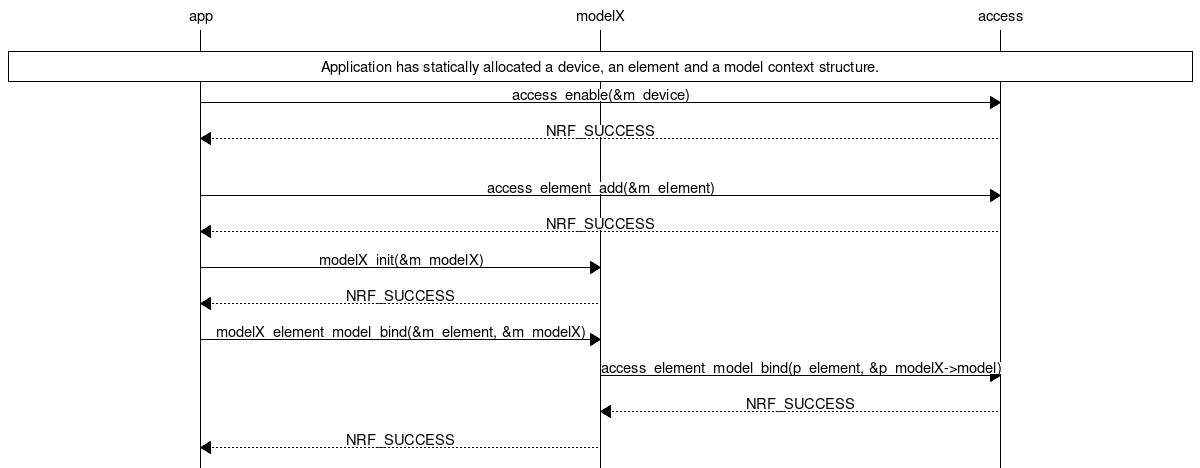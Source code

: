 # Access layer: Initializing a device with one element and two models.
msc {
        hscale = "2";
        
        app, modelX, access;
        |||;
        app box access [label="Application has statically allocated a device, an element and a model context structure."];
        
        app=>access [label="access_enable(&m_device)"];
        app<<access [label="NRF_SUCCESS"];

        |||;
        app=>access [label="access_element_add(&m_element)"];
        app<<access [label="NRF_SUCCESS"];
        
        app=>modelX [label="modelX_init(&m_modelX)"];
        app<<modelX [label="NRF_SUCCESS"];
        
        app=>modelX [label="modelX_element_model_bind(&m_element, &m_modelX)"];
        modelX=>access [label="access_element_model_bind(p_element, &p_modelX->model)"];
        modelX<<access [label="NRF_SUCCESS"];
        app<<modelX [label="NRF_SUCCESS"];
}
        
